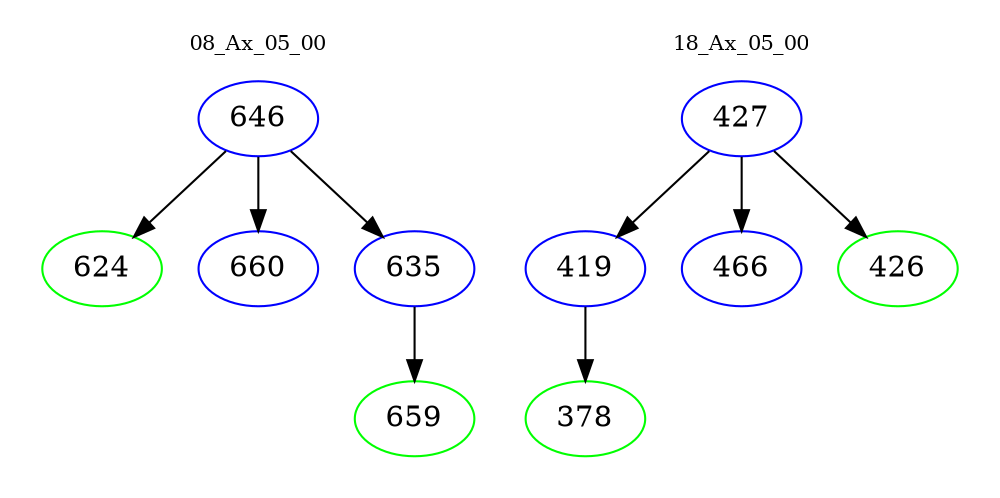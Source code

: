 digraph{
subgraph cluster_0 {
color = white
label = "08_Ax_05_00";
fontsize=10;
T0_646 [label="646", color="blue"]
T0_646 -> T0_624 [color="black"]
T0_624 [label="624", color="green"]
T0_646 -> T0_660 [color="black"]
T0_660 [label="660", color="blue"]
T0_646 -> T0_635 [color="black"]
T0_635 [label="635", color="blue"]
T0_635 -> T0_659 [color="black"]
T0_659 [label="659", color="green"]
}
subgraph cluster_1 {
color = white
label = "18_Ax_05_00";
fontsize=10;
T1_427 [label="427", color="blue"]
T1_427 -> T1_419 [color="black"]
T1_419 [label="419", color="blue"]
T1_419 -> T1_378 [color="black"]
T1_378 [label="378", color="green"]
T1_427 -> T1_466 [color="black"]
T1_466 [label="466", color="blue"]
T1_427 -> T1_426 [color="black"]
T1_426 [label="426", color="green"]
}
}
